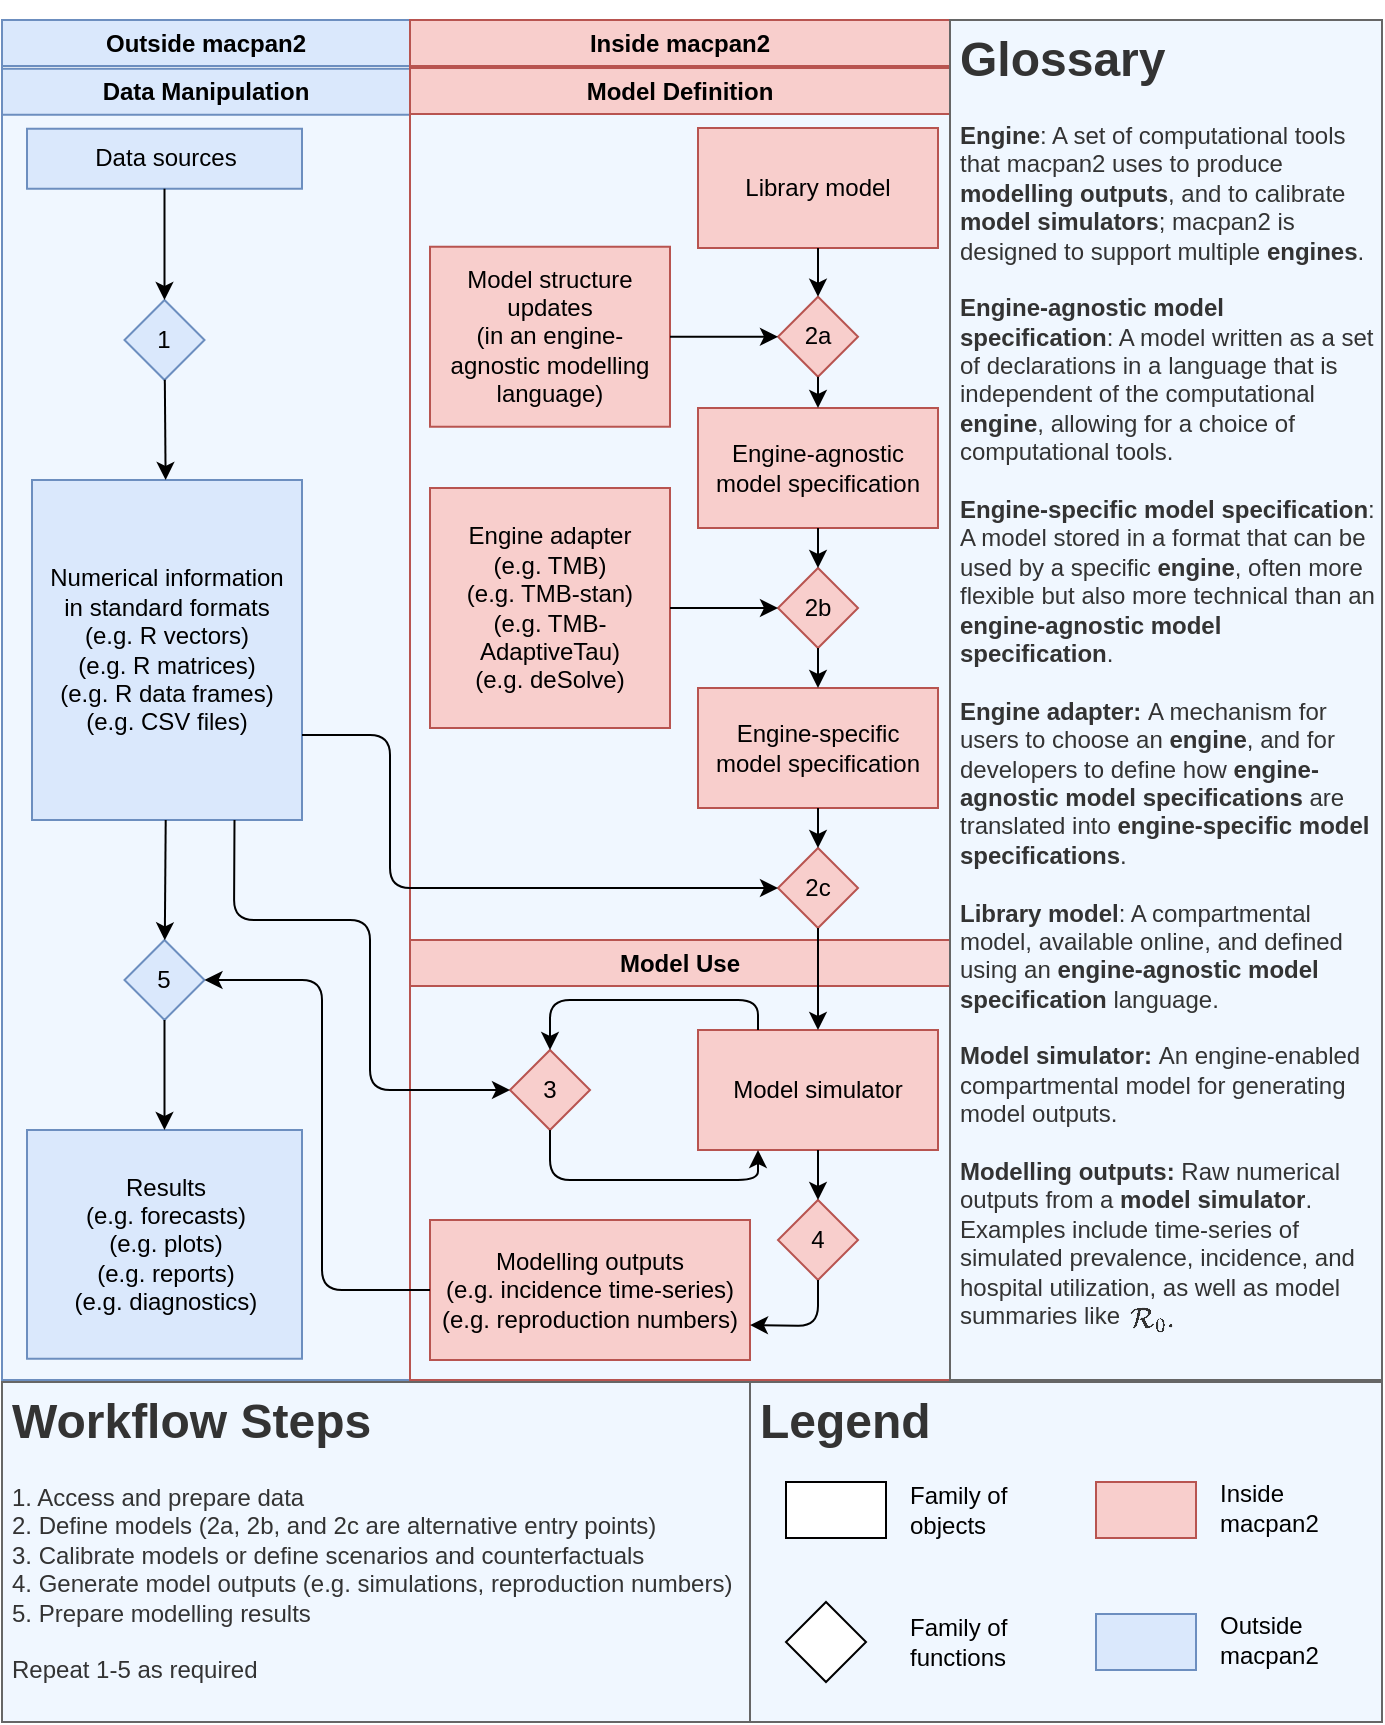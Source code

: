 <mxfile>
    <diagram id="UPbcNdtjv1JDstjJegHL" name="Page-1">
        <mxGraphModel dx="-296" dy="647" grid="1" gridSize="10" guides="1" tooltips="1" connect="1" arrows="1" fold="1" page="1" pageScale="1" pageWidth="700" pageHeight="1400" math="1" shadow="0">
            <root>
                <mxCell id="0"/>
                <mxCell id="1" parent="0"/>
                <mxCell id="2" value="Data Manipulation" style="swimlane;whiteSpace=wrap;html=1;fillColor=#dae8fc;strokeColor=#6c8ebf;swimlaneFillColor=#F0F7FF;collapsible=0;" parent="1" vertex="1">
                    <mxGeometry x="1406" y="34.37" width="204" height="655.63" as="geometry">
                        <mxRectangle x="1630" y="30" width="210" height="30" as="alternateBounds"/>
                    </mxGeometry>
                </mxCell>
                <mxCell id="3" value="Results&lt;br&gt;(e.g. forecasts)&lt;br&gt;(e.g. plots)&lt;br&gt;(e.g. reports)&lt;br&gt;(e.g. diagnostics)" style="rounded=0;whiteSpace=wrap;html=1;fillColor=#dae8fc;strokeColor=#6c8ebf;" parent="2" vertex="1">
                    <mxGeometry x="12.5" y="530.63" width="137.5" height="114.37" as="geometry"/>
                </mxCell>
                <mxCell id="5" value="Data sources" style="rounded=0;whiteSpace=wrap;html=1;fillColor=#dae8fc;strokeColor=#6c8ebf;" parent="2" vertex="1">
                    <mxGeometry x="12.5" y="30" width="137.5" height="30" as="geometry"/>
                </mxCell>
                <mxCell id="4" value="Numerical information &lt;br&gt;in standard formats&lt;br&gt;(e.g. R vectors)&lt;br&gt;(e.g. R matrices)&lt;br&gt;(e.g. R data frames)&lt;br&gt;(e.g. CSV files)" style="rounded=0;whiteSpace=wrap;html=1;fillColor=#dae8fc;strokeColor=#6c8ebf;" parent="2" vertex="1">
                    <mxGeometry x="15" y="205.63" width="135" height="170" as="geometry"/>
                </mxCell>
                <mxCell id="28" value="Outside macpan2" style="swimlane;whiteSpace=wrap;html=1;fillColor=#dae8fc;strokeColor=#6c8ebf;collapsible=0;" parent="1" vertex="1">
                    <mxGeometry x="1406" y="10" width="204" height="680" as="geometry"/>
                </mxCell>
                <mxCell id="6" value="1" style="rhombus;whiteSpace=wrap;html=1;fillColor=#dae8fc;strokeColor=#6c8ebf;" parent="28" vertex="1">
                    <mxGeometry x="61.25" y="140" width="40" height="40" as="geometry"/>
                </mxCell>
                <mxCell id="9" value="5" style="rhombus;whiteSpace=wrap;html=1;fillColor=#dae8fc;strokeColor=#6c8ebf;" parent="28" vertex="1">
                    <mxGeometry x="61.25" y="460" width="40" height="40" as="geometry"/>
                </mxCell>
                <mxCell id="29" value="Inside macpan2" style="swimlane;whiteSpace=wrap;html=1;fillColor=#f8cecc;strokeColor=#b85450;collapsible=0;" parent="1" vertex="1">
                    <mxGeometry x="1610" y="10" width="270" height="680" as="geometry"/>
                </mxCell>
                <mxCell id="12" value="Model Use" style="swimlane;whiteSpace=wrap;html=1;fillColor=#f8cecc;strokeColor=#b85450;swimlaneFillColor=#F0F7FF;collapsible=0;" parent="29" vertex="1">
                    <mxGeometry y="460" width="270" height="220" as="geometry">
                        <mxRectangle x="1860" y="480" width="100" height="30" as="alternateBounds"/>
                    </mxGeometry>
                </mxCell>
                <mxCell id="13" value="Modelling outputs&lt;br&gt;(e.g. incidence time-series)&lt;br&gt;(e.g. reproduction numbers)" style="rounded=0;whiteSpace=wrap;html=1;fillColor=#f8cecc;strokeColor=#b85450;strokeWidth=1;" parent="12" vertex="1">
                    <mxGeometry x="10" y="140" width="160" height="70" as="geometry"/>
                </mxCell>
                <mxCell id="39" value="Model simulator" style="rounded=0;whiteSpace=wrap;html=1;fillColor=#f8cecc;strokeColor=#b85450;strokeWidth=1;" parent="12" vertex="1">
                    <mxGeometry x="144" y="45" width="120" height="60" as="geometry"/>
                </mxCell>
                <mxCell id="14" value="3" style="rhombus;whiteSpace=wrap;html=1;fillColor=#f8cecc;strokeColor=#b85450;" parent="12" vertex="1">
                    <mxGeometry x="50" y="55" width="40" height="40" as="geometry"/>
                </mxCell>
                <mxCell id="47" style="edgeStyle=elbowEdgeStyle;html=1;exitX=0.25;exitY=0;exitDx=0;exitDy=0;entryX=0.5;entryY=0;entryDx=0;entryDy=0;strokeWidth=1;" parent="12" source="39" target="14" edge="1">
                    <mxGeometry relative="1" as="geometry">
                        <Array as="points">
                            <mxPoint x="120" y="30"/>
                        </Array>
                    </mxGeometry>
                </mxCell>
                <mxCell id="46" style="edgeStyle=elbowEdgeStyle;html=1;exitX=0.5;exitY=1;exitDx=0;exitDy=0;entryX=0.25;entryY=1;entryDx=0;entryDy=0;strokeWidth=1;" parent="12" source="14" target="39" edge="1">
                    <mxGeometry relative="1" as="geometry">
                        <Array as="points">
                            <mxPoint x="120" y="120"/>
                        </Array>
                    </mxGeometry>
                </mxCell>
                <mxCell id="40" value="4" style="rhombus;whiteSpace=wrap;html=1;fillColor=#f8cecc;strokeColor=#b85450;" parent="12" vertex="1">
                    <mxGeometry x="184" y="130" width="40" height="40" as="geometry"/>
                </mxCell>
                <mxCell id="52" style="edgeStyle=none;html=1;exitX=0.5;exitY=1;exitDx=0;exitDy=0;entryX=1;entryY=0.75;entryDx=0;entryDy=0;" parent="12" source="40" target="13" edge="1">
                    <mxGeometry relative="1" as="geometry">
                        <Array as="points">
                            <mxPoint x="204" y="193"/>
                        </Array>
                    </mxGeometry>
                </mxCell>
                <mxCell id="41" style="edgeStyle=none;html=1;exitX=0.5;exitY=1;exitDx=0;exitDy=0;entryX=0.5;entryY=0;entryDx=0;entryDy=0;fontFamily=Helvetica;fontSize=12;fontColor=default;" parent="12" source="39" target="40" edge="1">
                    <mxGeometry relative="1" as="geometry"/>
                </mxCell>
                <mxCell id="15" value="Model Definition" style="swimlane;whiteSpace=wrap;html=1;fillColor=#f8cecc;strokeColor=#b85450;swimlaneFillColor=#F0F7FF;collapsible=0;" parent="29" vertex="1">
                    <mxGeometry y="24" width="270" height="436" as="geometry">
                        <mxRectangle x="1860" y="30" width="130" height="30" as="alternateBounds"/>
                    </mxGeometry>
                </mxCell>
                <mxCell id="16" value="Library model" style="rounded=0;whiteSpace=wrap;html=1;fillColor=#f8cecc;strokeColor=#b85450;" parent="15" vertex="1">
                    <mxGeometry x="144" y="30" width="120" height="60" as="geometry"/>
                </mxCell>
                <mxCell id="17" value="Engine-agnostic model specification" style="rounded=0;whiteSpace=wrap;html=1;fillColor=#f8cecc;strokeColor=#b85450;" parent="15" vertex="1">
                    <mxGeometry x="144" y="170" width="120" height="60" as="geometry"/>
                </mxCell>
                <mxCell id="18" value="Engine adapter&lt;br&gt;(e.g. TMB)&lt;br&gt;(e.g. TMB-stan)&lt;br&gt;(e.g. TMB-AdaptiveTau)&lt;br&gt;(e.g. deSolve)" style="rounded=0;whiteSpace=wrap;html=1;fillColor=#f8cecc;strokeColor=#b85450;" parent="15" vertex="1">
                    <mxGeometry x="10" y="210" width="120" height="120" as="geometry"/>
                </mxCell>
                <mxCell id="33" value="2c" style="rhombus;whiteSpace=wrap;html=1;fillColor=#f8cecc;strokeColor=#b85450;" parent="15" vertex="1">
                    <mxGeometry x="184" y="390" width="40" height="40" as="geometry"/>
                </mxCell>
                <mxCell id="31" value="Engine-specific &lt;br&gt;model specification" style="rounded=0;whiteSpace=wrap;html=1;fillColor=#f8cecc;strokeColor=#b85450;" parent="15" vertex="1">
                    <mxGeometry x="144" y="310" width="120" height="60" as="geometry"/>
                </mxCell>
                <mxCell id="34" style="edgeStyle=none;html=1;exitX=0.5;exitY=1;exitDx=0;exitDy=0;entryX=0.5;entryY=0;entryDx=0;entryDy=0;fontFamily=Helvetica;fontSize=12;fontColor=default;" parent="15" source="31" target="33" edge="1">
                    <mxGeometry relative="1" as="geometry"/>
                </mxCell>
                <mxCell id="35" value="2b" style="rhombus;whiteSpace=wrap;html=1;fillColor=#f8cecc;strokeColor=#b85450;" parent="15" vertex="1">
                    <mxGeometry x="184" y="250" width="40" height="40" as="geometry"/>
                </mxCell>
                <mxCell id="44" style="edgeStyle=none;html=1;exitX=0.5;exitY=1;exitDx=0;exitDy=0;entryX=0.5;entryY=0;entryDx=0;entryDy=0;fontFamily=Helvetica;fontSize=12;fontColor=default;" parent="15" source="17" target="35" edge="1">
                    <mxGeometry relative="1" as="geometry"/>
                </mxCell>
                <mxCell id="45" value="" style="edgeStyle=none;html=1;fontFamily=Helvetica;fontSize=12;fontColor=default;" parent="15" source="18" target="35" edge="1">
                    <mxGeometry relative="1" as="geometry"/>
                </mxCell>
                <mxCell id="36" style="edgeStyle=none;html=1;exitX=0.5;exitY=1;exitDx=0;exitDy=0;entryX=0.5;entryY=0;entryDx=0;entryDy=0;fontFamily=Helvetica;fontSize=12;fontColor=default;" parent="15" source="35" target="31" edge="1">
                    <mxGeometry relative="1" as="geometry"/>
                </mxCell>
                <mxCell id="37" value="Model structure updates&lt;br&gt;(in an engine-agnostic modelling language)" style="rounded=0;whiteSpace=wrap;html=1;fillColor=#f8cecc;strokeColor=#b85450;" parent="15" vertex="1">
                    <mxGeometry x="10" y="89.37" width="120" height="90" as="geometry"/>
                </mxCell>
                <mxCell id="30" value="2a" style="rhombus;whiteSpace=wrap;html=1;fillColor=#f8cecc;strokeColor=#b85450;" parent="15" vertex="1">
                    <mxGeometry x="184" y="114.37" width="40" height="40" as="geometry"/>
                </mxCell>
                <mxCell id="38" value="" style="edgeStyle=none;html=1;fontFamily=Helvetica;fontSize=12;fontColor=default;" parent="15" source="37" target="30" edge="1">
                    <mxGeometry relative="1" as="geometry"/>
                </mxCell>
                <mxCell id="oo8vOw_-nZG-M6_xqcRx-49" value="" style="edgeStyle=orthogonalEdgeStyle;rounded=0;orthogonalLoop=1;jettySize=auto;html=1;" parent="15" source="16" target="30" edge="1">
                    <mxGeometry relative="1" as="geometry"/>
                </mxCell>
                <mxCell id="43" style="edgeStyle=none;html=1;exitX=0.5;exitY=1;exitDx=0;exitDy=0;entryX=0.5;entryY=0;entryDx=0;entryDy=0;fontFamily=Helvetica;fontSize=12;fontColor=default;" parent="15" source="30" target="17" edge="1">
                    <mxGeometry relative="1" as="geometry"/>
                </mxCell>
                <mxCell id="32" value="" style="edgeStyle=none;html=1;strokeWidth=1;" parent="29" source="33" target="39" edge="1">
                    <mxGeometry relative="1" as="geometry"/>
                </mxCell>
                <mxCell id="49" value="&lt;h1&gt;Glossary&lt;/h1&gt;&lt;div&gt;&lt;b&gt;Engine&lt;/b&gt;: A set of computational tools that macpan2 uses to produce &lt;b&gt;modelling outputs&lt;/b&gt;, and to calibrate &lt;b&gt;model simulators&lt;/b&gt;;&amp;nbsp;macpan2 is designed to support multiple &lt;b&gt;engines&lt;/b&gt;.&lt;/div&gt;&lt;div&gt;&lt;br&gt;&lt;/div&gt;&lt;div&gt;&lt;b&gt;Engine-agnostic model specification&lt;/b&gt;: A model written as a set of declarations in a language that is independent of the computational &lt;b&gt;engine&lt;/b&gt;, allowing for a choice of computational tools.&lt;/div&gt;&lt;div&gt;&lt;br&gt;&lt;/div&gt;&lt;div&gt;&lt;b&gt;Engine-specific model specification&lt;/b&gt;: A model stored in a format that can be used by a specific &lt;b&gt;engine&lt;/b&gt;, often more flexible but also more technical than an &lt;b&gt;engine-agnostic model specification&lt;/b&gt;.&lt;/div&gt;&lt;div&gt;&lt;b&gt;&lt;br&gt;&lt;/b&gt;&lt;/div&gt;&lt;div&gt;&lt;b&gt;Engine adapter:&lt;/b&gt;&amp;nbsp;A mechanism for users to choose an&amp;nbsp;&lt;b&gt;engine&lt;/b&gt;, and for developers to define how &lt;b&gt;engine-agnostic model specifications&lt;/b&gt;&amp;nbsp;are translated into &lt;b&gt;engine-specific model specifications&lt;/b&gt;.&lt;/div&gt;&lt;div&gt;&lt;br&gt;&lt;/div&gt;&lt;div&gt;&lt;div style=&quot;border-color: var(--border-color);&quot;&gt;&lt;b style=&quot;border-color: var(--border-color);&quot;&gt;Library model&lt;/b&gt;: A compartmental model, available online, and defined using an &lt;b&gt;engine-agnostic model specification&lt;/b&gt; language.&lt;/div&gt;&lt;/div&gt;&lt;div&gt;&lt;br&gt;&lt;/div&gt;&lt;div&gt;&lt;b&gt;Model simulator: &lt;/b&gt;An engine-enabled compartmental model for generating model outputs.&lt;/div&gt;&lt;div&gt;&lt;br&gt;&lt;/div&gt;&lt;div&gt;&lt;b&gt;Modelling outputs:&lt;/b&gt;&amp;nbsp;Raw numerical outputs from a &lt;b&gt;model simulator&lt;/b&gt;. Examples include time-series of simulated prevalence, incidence, and hospital utilization, as well as model summaries like&amp;nbsp;&lt;/div&gt;&lt;div&gt;&lt;br&gt;&lt;/div&gt;&lt;div&gt;&lt;br&gt;&lt;/div&gt;&lt;p&gt;&lt;/p&gt;" style="text;html=1;strokeColor=#666666;fillColor=#f0f7ff;spacing=5;spacingTop=-20;whiteSpace=wrap;overflow=hidden;rounded=0;fontColor=#333333;" parent="1" vertex="1">
                    <mxGeometry x="1880" y="10" width="216" height="680" as="geometry"/>
                </mxCell>
                <mxCell id="7" value="" style="edgeStyle=none;html=1;fontFamily=Helvetica;fontSize=12;fontColor=default;" parent="1" source="5" target="6" edge="1">
                    <mxGeometry relative="1" as="geometry"/>
                </mxCell>
                <mxCell id="11" value="" style="edgeStyle=none;html=1;fontFamily=Helvetica;fontSize=12;fontColor=default;" parent="1" source="9" target="3" edge="1">
                    <mxGeometry relative="1" as="geometry"/>
                </mxCell>
                <mxCell id="8" value="" style="edgeStyle=none;html=1;fontFamily=Helvetica;fontSize=12;fontColor=default;" parent="1" source="6" target="4" edge="1">
                    <mxGeometry relative="1" as="geometry"/>
                </mxCell>
                <mxCell id="10" value="" style="edgeStyle=none;html=1;fontFamily=Helvetica;fontSize=12;fontColor=default;" parent="1" source="4" target="9" edge="1">
                    <mxGeometry relative="1" as="geometry"/>
                </mxCell>
                <mxCell id="22" value="&lt;h1&gt;Workflow Steps&lt;/h1&gt;&lt;div&gt;1. Access and prepare data&lt;/div&gt;&lt;div&gt;2. Define models (2a, 2b, and 2c are alternative entry points)&lt;/div&gt;&lt;div&gt;3. Calibrate models or define scenarios and counterfactuals&lt;/div&gt;&lt;div&gt;4. Generate model outputs (e.g. simulations, reproduction numbers)&lt;/div&gt;&lt;div&gt;5. Prepare modelling results&lt;/div&gt;&lt;div&gt;&lt;span style=&quot;background-color: initial;&quot;&gt;&lt;b&gt;&lt;br&gt;&lt;/b&gt;&lt;/span&gt;&lt;/div&gt;&lt;div&gt;&lt;span style=&quot;background-color: initial;&quot;&gt;Repeat 1-5 as required&lt;/span&gt;&lt;br&gt;&lt;/div&gt;&lt;p&gt;&lt;/p&gt;" style="text;html=1;strokeColor=#666666;fillColor=#f0f7ff;spacing=5;spacingTop=-20;whiteSpace=wrap;overflow=hidden;rounded=0;fontColor=#333333;" parent="1" vertex="1">
                    <mxGeometry x="1406" y="691" width="374" height="170" as="geometry"/>
                </mxCell>
                <mxCell id="23" value="&lt;h1&gt;Legend&lt;/h1&gt;&lt;br&gt;&lt;p&gt;&lt;/p&gt;" style="text;html=1;strokeColor=#666666;fillColor=#f0f7ff;spacing=5;spacingTop=-20;whiteSpace=wrap;overflow=hidden;rounded=0;fontColor=#333333;" parent="1" vertex="1">
                    <mxGeometry x="1780" y="691" width="316" height="170" as="geometry"/>
                </mxCell>
                <mxCell id="24" value="" style="rhombus;whiteSpace=wrap;html=1;" parent="1" vertex="1">
                    <mxGeometry x="1798" y="801" width="40" height="40" as="geometry"/>
                </mxCell>
                <mxCell id="25" value="" style="rounded=0;whiteSpace=wrap;html=1;" parent="1" vertex="1">
                    <mxGeometry x="1798" y="741" width="50" height="28" as="geometry"/>
                </mxCell>
                <mxCell id="26" value="Family of objects" style="text;html=1;strokeColor=none;fillColor=none;align=left;verticalAlign=middle;whiteSpace=wrap;rounded=0;" parent="1" vertex="1">
                    <mxGeometry x="1858" y="740" width="60" height="30" as="geometry"/>
                </mxCell>
                <mxCell id="27" value="Family of functions" style="text;html=1;strokeColor=none;fillColor=none;align=left;verticalAlign=middle;whiteSpace=wrap;rounded=0;" parent="1" vertex="1">
                    <mxGeometry x="1858" y="806" width="60" height="30" as="geometry"/>
                </mxCell>
                <mxCell id="53" value="" style="rounded=0;whiteSpace=wrap;html=1;fillColor=#f8cecc;strokeColor=#b85450;" parent="1" vertex="1">
                    <mxGeometry x="1953" y="741" width="50" height="28" as="geometry"/>
                </mxCell>
                <mxCell id="54" value="" style="rounded=0;whiteSpace=wrap;html=1;fillColor=#dae8fc;strokeColor=#6c8ebf;" parent="1" vertex="1">
                    <mxGeometry x="1953" y="807" width="50" height="28" as="geometry"/>
                </mxCell>
                <mxCell id="55" value="Inside macpan2" style="text;html=1;strokeColor=none;fillColor=none;align=left;verticalAlign=middle;whiteSpace=wrap;rounded=0;" parent="1" vertex="1">
                    <mxGeometry x="2013" y="739" width="60" height="30" as="geometry"/>
                </mxCell>
                <mxCell id="56" value="Outside macpan2" style="text;html=1;strokeColor=none;fillColor=none;align=left;verticalAlign=middle;whiteSpace=wrap;rounded=0;" parent="1" vertex="1">
                    <mxGeometry x="2013" y="805" width="60" height="30" as="geometry"/>
                </mxCell>
                <mxCell id="57" value="&lt;span style=&quot;color: rgb(51, 51, 51); font-family: Helvetica; font-size: 12px; font-style: normal; font-variant-ligatures: normal; font-variant-caps: normal; font-weight: 400; letter-spacing: normal; orphans: 2; text-align: left; text-indent: 0px; text-transform: none; widows: 2; word-spacing: 0px; -webkit-text-stroke-width: 0px; background-color: rgb(251, 251, 251); text-decoration-thickness: initial; text-decoration-style: initial; text-decoration-color: initial; float: none; display: inline !important;&quot;&gt;$$\mathcal{R}_0.$$&lt;/span&gt;" style="text;html=1;strokeColor=none;fillColor=none;align=center;verticalAlign=middle;whiteSpace=wrap;rounded=0;" parent="1" vertex="1">
                    <mxGeometry x="1957.5" y="649" width="47" height="20" as="geometry"/>
                </mxCell>
                <mxCell id="21" style="html=1;exitX=0.75;exitY=1;exitDx=0;exitDy=0;entryX=0;entryY=0.5;entryDx=0;entryDy=0;strokeWidth=1;" parent="1" source="4" target="14" edge="1">
                    <mxGeometry relative="1" as="geometry">
                        <Array as="points">
                            <mxPoint x="1522" y="460"/>
                            <mxPoint x="1560" y="460"/>
                            <mxPoint x="1590" y="460"/>
                            <mxPoint x="1590" y="545"/>
                        </Array>
                    </mxGeometry>
                </mxCell>
                <mxCell id="19" style="edgeStyle=elbowEdgeStyle;html=1;exitX=1;exitY=0.75;exitDx=0;exitDy=0;entryX=0;entryY=0.5;entryDx=0;entryDy=0;strokeWidth=1;" parent="1" source="4" target="33" edge="1">
                    <mxGeometry relative="1" as="geometry">
                        <Array as="points">
                            <mxPoint x="1600" y="400"/>
                        </Array>
                    </mxGeometry>
                </mxCell>
                <mxCell id="20" style="edgeStyle=elbowEdgeStyle;html=1;exitX=0;exitY=0.5;exitDx=0;exitDy=0;entryX=1;entryY=0.5;entryDx=0;entryDy=0;strokeWidth=1;" parent="1" source="13" target="9" edge="1">
                    <mxGeometry relative="1" as="geometry">
                        <Array as="points">
                            <mxPoint x="1566" y="604.37"/>
                        </Array>
                    </mxGeometry>
                </mxCell>
            </root>
        </mxGraphModel>
    </diagram>
</mxfile>